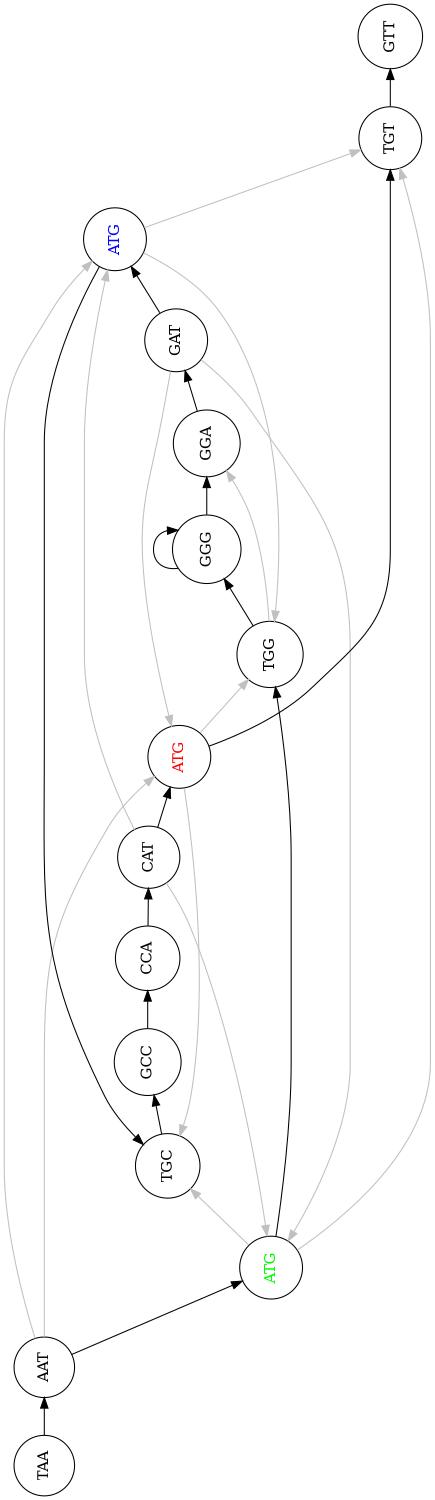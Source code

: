  digraph 4.9 {
 rankdir=LR;
 orientation=landscape;
 size = 10;
 TAA [shape=circle, label="TAA"];
 AAT [shape=circle,label="AAT"];
 ATG1 [shape=circle,label="ATG", fontcolor="green"];
 TGC [shape=circle,label="TGC"];
 GCC [shape=circle,label="GCC"];
 CCA [shape=circle,label="CCA"];
 CAT [shape=circle,label="CAT"];
 ATG2 [shape=circle,label="ATG", fontcolor="blue"];
 TGG [shape=circle,label="TGG"];
 GGG [shape=circle,label="GGG"];
 GGA [shape=circle,label="GGA"];
 GAT [shape=circle,label="GAT"];
 ATG3 [shape=circle,label="ATG", fontcolor="red"];
 TGT [shape=circle,label="TGT"];
 GTT [shape=circle,label="GTT"];

 AAT -> ATG1;
 AAT -> ATG2 [color="grey"];
 AAT -> ATG3 [color="grey"];
 ATG1 -> TGC [color="grey"];
 ATG1 -> TGG;
 ATG1 -> TGT [color="grey"];
 ATG2 -> TGC;
 ATG2 -> TGG [color="grey"];
 ATG2 -> TGT [color="grey"];
 ATG3 -> TGC [color="grey"];
 ATG3 -> TGG [color="grey"];
 ATG3 -> TGT;
 CAT -> ATG1 [color="grey"];
 CAT -> ATG2 [color="grey"];
 CAT -> ATG3;
 CCA -> CAT;
 GAT -> ATG1 [color="grey"];
 GAT -> ATG2;
 GAT -> ATG3 [color="grey"];
 GCC -> CCA;
 GGA -> GAT;
 GGG -> GGA;
 GGG -> GGG;
 TAA -> AAT;
 TGC -> GCC;
 TGG -> GGG;
 TGG -> GGA [color="grey"];
 TGT -> GTT;

 }
